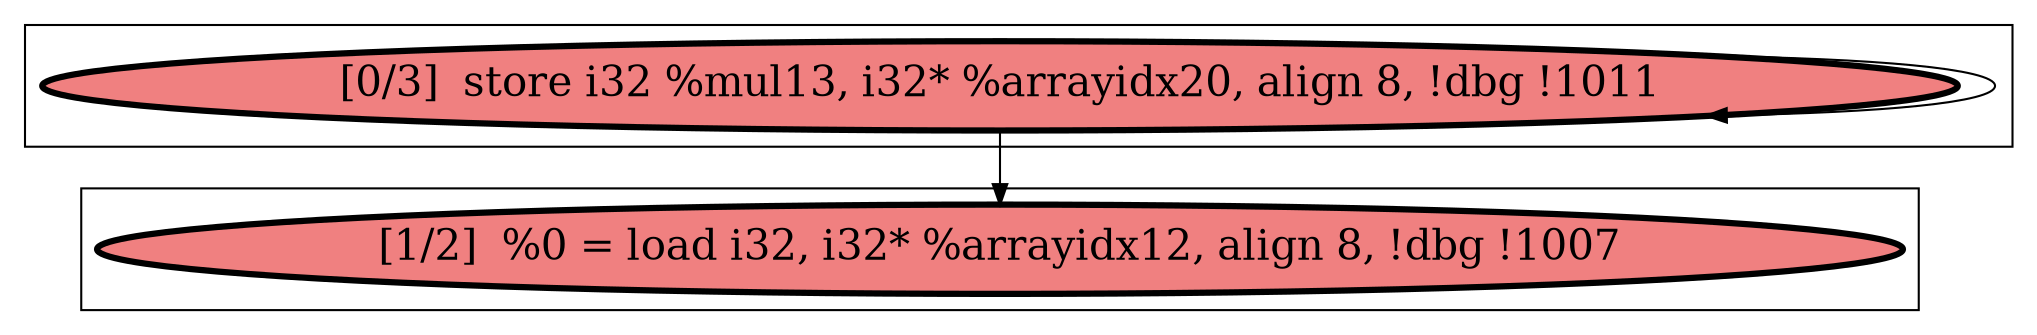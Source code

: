
digraph G {



node39->node39 [ ]
node39->node38 [ ]


subgraph cluster1 {


node39 [penwidth=3.0,fontsize=20,fillcolor=lightcoral,label="[0/3]  store i32 %mul13, i32* %arrayidx20, align 8, !dbg !1011",shape=ellipse,style=filled ]



}

subgraph cluster0 {


node38 [penwidth=3.0,fontsize=20,fillcolor=lightcoral,label="[1/2]  %0 = load i32, i32* %arrayidx12, align 8, !dbg !1007",shape=ellipse,style=filled ]



}

}
